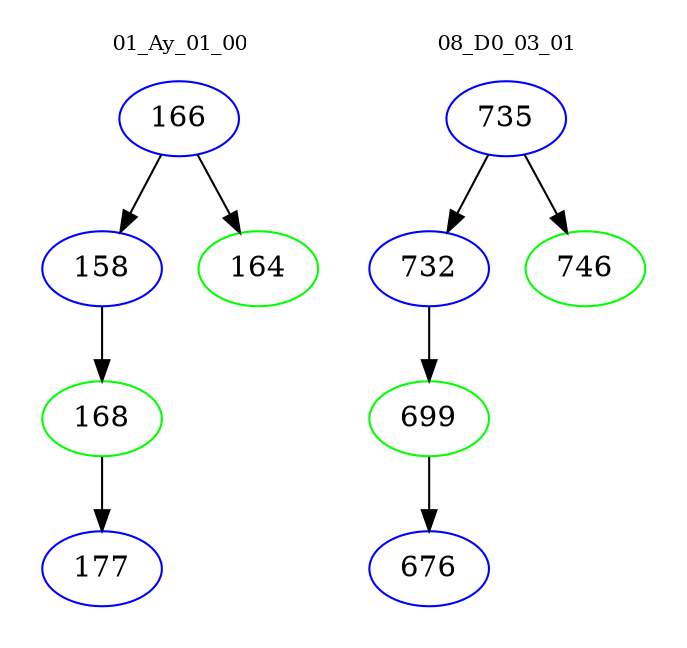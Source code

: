 digraph{
subgraph cluster_0 {
color = white
label = "01_Ay_01_00";
fontsize=10;
T0_166 [label="166", color="blue"]
T0_166 -> T0_158 [color="black"]
T0_158 [label="158", color="blue"]
T0_158 -> T0_168 [color="black"]
T0_168 [label="168", color="green"]
T0_168 -> T0_177 [color="black"]
T0_177 [label="177", color="blue"]
T0_166 -> T0_164 [color="black"]
T0_164 [label="164", color="green"]
}
subgraph cluster_1 {
color = white
label = "08_D0_03_01";
fontsize=10;
T1_735 [label="735", color="blue"]
T1_735 -> T1_732 [color="black"]
T1_732 [label="732", color="blue"]
T1_732 -> T1_699 [color="black"]
T1_699 [label="699", color="green"]
T1_699 -> T1_676 [color="black"]
T1_676 [label="676", color="blue"]
T1_735 -> T1_746 [color="black"]
T1_746 [label="746", color="green"]
}
}
